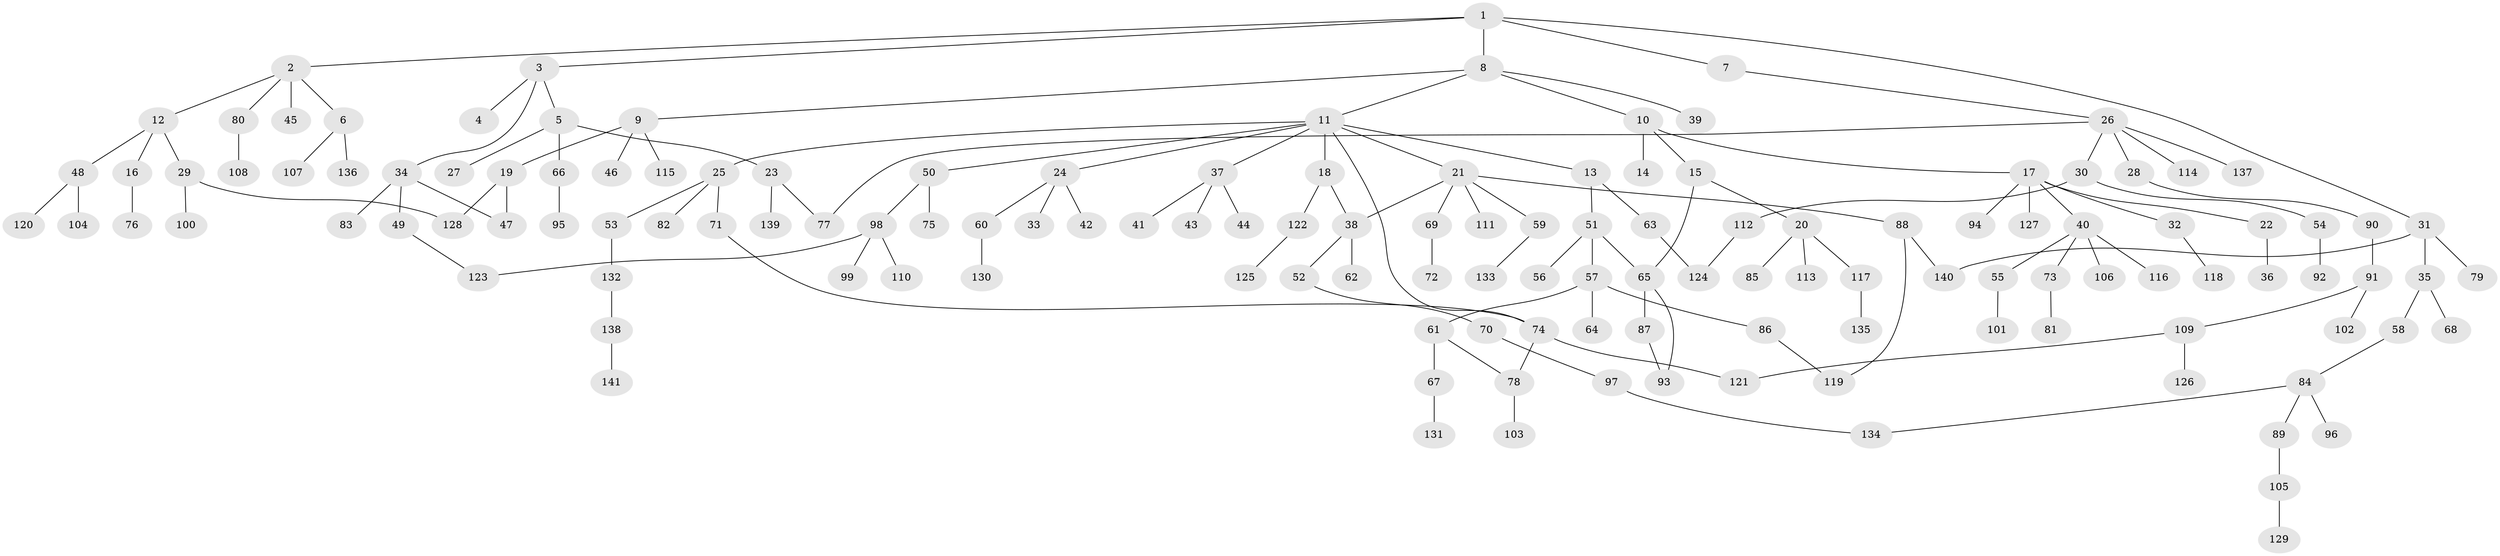 // Generated by graph-tools (version 1.1) at 2025/25/03/09/25 03:25:25]
// undirected, 141 vertices, 154 edges
graph export_dot {
graph [start="1"]
  node [color=gray90,style=filled];
  1;
  2;
  3;
  4;
  5;
  6;
  7;
  8;
  9;
  10;
  11;
  12;
  13;
  14;
  15;
  16;
  17;
  18;
  19;
  20;
  21;
  22;
  23;
  24;
  25;
  26;
  27;
  28;
  29;
  30;
  31;
  32;
  33;
  34;
  35;
  36;
  37;
  38;
  39;
  40;
  41;
  42;
  43;
  44;
  45;
  46;
  47;
  48;
  49;
  50;
  51;
  52;
  53;
  54;
  55;
  56;
  57;
  58;
  59;
  60;
  61;
  62;
  63;
  64;
  65;
  66;
  67;
  68;
  69;
  70;
  71;
  72;
  73;
  74;
  75;
  76;
  77;
  78;
  79;
  80;
  81;
  82;
  83;
  84;
  85;
  86;
  87;
  88;
  89;
  90;
  91;
  92;
  93;
  94;
  95;
  96;
  97;
  98;
  99;
  100;
  101;
  102;
  103;
  104;
  105;
  106;
  107;
  108;
  109;
  110;
  111;
  112;
  113;
  114;
  115;
  116;
  117;
  118;
  119;
  120;
  121;
  122;
  123;
  124;
  125;
  126;
  127;
  128;
  129;
  130;
  131;
  132;
  133;
  134;
  135;
  136;
  137;
  138;
  139;
  140;
  141;
  1 -- 2;
  1 -- 3;
  1 -- 7;
  1 -- 8;
  1 -- 31;
  2 -- 6;
  2 -- 12;
  2 -- 45;
  2 -- 80;
  3 -- 4;
  3 -- 5;
  3 -- 34;
  5 -- 23;
  5 -- 27;
  5 -- 66;
  6 -- 107;
  6 -- 136;
  7 -- 26;
  8 -- 9;
  8 -- 10;
  8 -- 11;
  8 -- 39;
  9 -- 19;
  9 -- 46;
  9 -- 115;
  10 -- 14;
  10 -- 15;
  10 -- 17;
  11 -- 13;
  11 -- 18;
  11 -- 21;
  11 -- 24;
  11 -- 25;
  11 -- 37;
  11 -- 50;
  11 -- 74;
  12 -- 16;
  12 -- 29;
  12 -- 48;
  13 -- 51;
  13 -- 63;
  15 -- 20;
  15 -- 65;
  16 -- 76;
  17 -- 22;
  17 -- 32;
  17 -- 40;
  17 -- 94;
  17 -- 127;
  18 -- 38;
  18 -- 122;
  19 -- 47;
  19 -- 128;
  20 -- 85;
  20 -- 113;
  20 -- 117;
  21 -- 59;
  21 -- 69;
  21 -- 88;
  21 -- 111;
  21 -- 38;
  22 -- 36;
  23 -- 139;
  23 -- 77;
  24 -- 33;
  24 -- 42;
  24 -- 60;
  25 -- 53;
  25 -- 71;
  25 -- 82;
  26 -- 28;
  26 -- 30;
  26 -- 77;
  26 -- 114;
  26 -- 137;
  28 -- 90;
  29 -- 100;
  29 -- 128;
  30 -- 54;
  30 -- 112;
  31 -- 35;
  31 -- 79;
  31 -- 140;
  32 -- 118;
  34 -- 49;
  34 -- 83;
  34 -- 47;
  35 -- 58;
  35 -- 68;
  37 -- 41;
  37 -- 43;
  37 -- 44;
  38 -- 52;
  38 -- 62;
  40 -- 55;
  40 -- 73;
  40 -- 106;
  40 -- 116;
  48 -- 104;
  48 -- 120;
  49 -- 123;
  50 -- 75;
  50 -- 98;
  51 -- 56;
  51 -- 57;
  51 -- 65;
  52 -- 70;
  53 -- 132;
  54 -- 92;
  55 -- 101;
  57 -- 61;
  57 -- 64;
  57 -- 86;
  58 -- 84;
  59 -- 133;
  60 -- 130;
  61 -- 67;
  61 -- 78;
  63 -- 124;
  65 -- 87;
  65 -- 93;
  66 -- 95;
  67 -- 131;
  69 -- 72;
  70 -- 97;
  71 -- 74;
  73 -- 81;
  74 -- 121;
  74 -- 78;
  78 -- 103;
  80 -- 108;
  84 -- 89;
  84 -- 96;
  84 -- 134;
  86 -- 119;
  87 -- 93;
  88 -- 140;
  88 -- 119;
  89 -- 105;
  90 -- 91;
  91 -- 102;
  91 -- 109;
  97 -- 134;
  98 -- 99;
  98 -- 110;
  98 -- 123;
  105 -- 129;
  109 -- 121;
  109 -- 126;
  112 -- 124;
  117 -- 135;
  122 -- 125;
  132 -- 138;
  138 -- 141;
}
